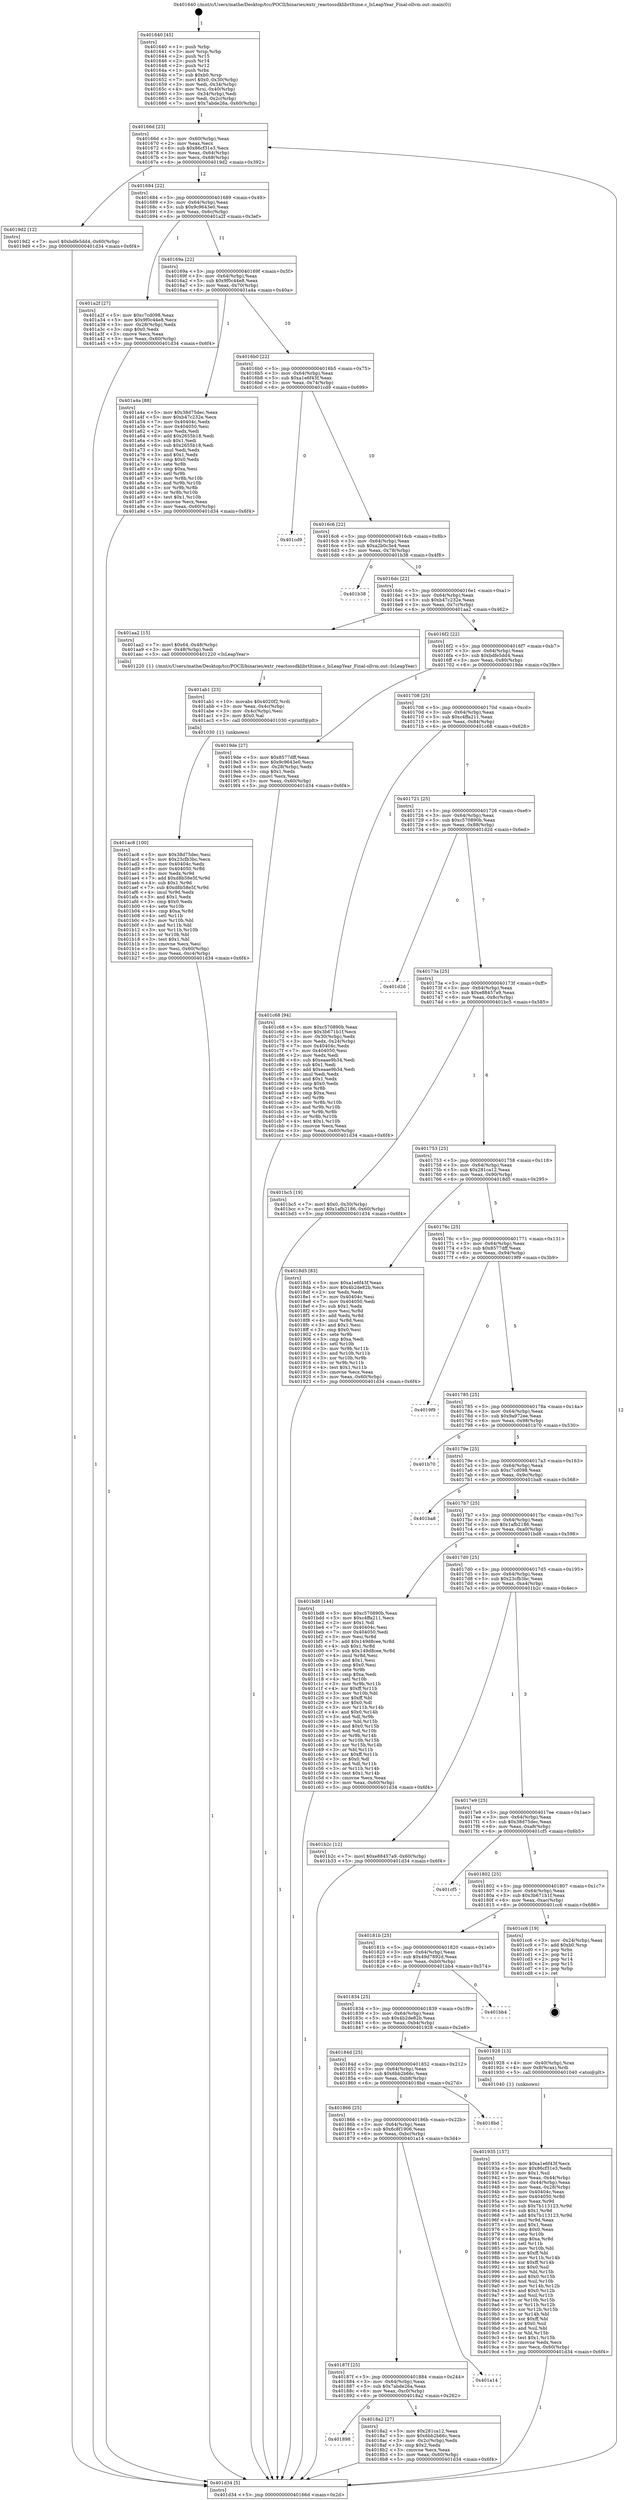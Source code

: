 digraph "0x401640" {
  label = "0x401640 (/mnt/c/Users/mathe/Desktop/tcc/POCII/binaries/extr_reactossdklibrtltime.c_IsLeapYear_Final-ollvm.out::main(0))"
  labelloc = "t"
  node[shape=record]

  Entry [label="",width=0.3,height=0.3,shape=circle,fillcolor=black,style=filled]
  "0x40166d" [label="{
     0x40166d [23]\l
     | [instrs]\l
     &nbsp;&nbsp;0x40166d \<+3\>: mov -0x60(%rbp),%eax\l
     &nbsp;&nbsp;0x401670 \<+2\>: mov %eax,%ecx\l
     &nbsp;&nbsp;0x401672 \<+6\>: sub $0x86cf31e3,%ecx\l
     &nbsp;&nbsp;0x401678 \<+3\>: mov %eax,-0x64(%rbp)\l
     &nbsp;&nbsp;0x40167b \<+3\>: mov %ecx,-0x68(%rbp)\l
     &nbsp;&nbsp;0x40167e \<+6\>: je 00000000004019d2 \<main+0x392\>\l
  }"]
  "0x4019d2" [label="{
     0x4019d2 [12]\l
     | [instrs]\l
     &nbsp;&nbsp;0x4019d2 \<+7\>: movl $0xbdfe5dd4,-0x60(%rbp)\l
     &nbsp;&nbsp;0x4019d9 \<+5\>: jmp 0000000000401d34 \<main+0x6f4\>\l
  }"]
  "0x401684" [label="{
     0x401684 [22]\l
     | [instrs]\l
     &nbsp;&nbsp;0x401684 \<+5\>: jmp 0000000000401689 \<main+0x49\>\l
     &nbsp;&nbsp;0x401689 \<+3\>: mov -0x64(%rbp),%eax\l
     &nbsp;&nbsp;0x40168c \<+5\>: sub $0x9c9643e0,%eax\l
     &nbsp;&nbsp;0x401691 \<+3\>: mov %eax,-0x6c(%rbp)\l
     &nbsp;&nbsp;0x401694 \<+6\>: je 0000000000401a2f \<main+0x3ef\>\l
  }"]
  Exit [label="",width=0.3,height=0.3,shape=circle,fillcolor=black,style=filled,peripheries=2]
  "0x401a2f" [label="{
     0x401a2f [27]\l
     | [instrs]\l
     &nbsp;&nbsp;0x401a2f \<+5\>: mov $0xc7cd098,%eax\l
     &nbsp;&nbsp;0x401a34 \<+5\>: mov $0x9f0c44e8,%ecx\l
     &nbsp;&nbsp;0x401a39 \<+3\>: mov -0x28(%rbp),%edx\l
     &nbsp;&nbsp;0x401a3c \<+3\>: cmp $0x0,%edx\l
     &nbsp;&nbsp;0x401a3f \<+3\>: cmove %ecx,%eax\l
     &nbsp;&nbsp;0x401a42 \<+3\>: mov %eax,-0x60(%rbp)\l
     &nbsp;&nbsp;0x401a45 \<+5\>: jmp 0000000000401d34 \<main+0x6f4\>\l
  }"]
  "0x40169a" [label="{
     0x40169a [22]\l
     | [instrs]\l
     &nbsp;&nbsp;0x40169a \<+5\>: jmp 000000000040169f \<main+0x5f\>\l
     &nbsp;&nbsp;0x40169f \<+3\>: mov -0x64(%rbp),%eax\l
     &nbsp;&nbsp;0x4016a2 \<+5\>: sub $0x9f0c44e8,%eax\l
     &nbsp;&nbsp;0x4016a7 \<+3\>: mov %eax,-0x70(%rbp)\l
     &nbsp;&nbsp;0x4016aa \<+6\>: je 0000000000401a4a \<main+0x40a\>\l
  }"]
  "0x401ac8" [label="{
     0x401ac8 [100]\l
     | [instrs]\l
     &nbsp;&nbsp;0x401ac8 \<+5\>: mov $0x38d75dec,%esi\l
     &nbsp;&nbsp;0x401acd \<+5\>: mov $0x23cfb3bc,%ecx\l
     &nbsp;&nbsp;0x401ad2 \<+7\>: mov 0x40404c,%edx\l
     &nbsp;&nbsp;0x401ad9 \<+8\>: mov 0x404050,%r8d\l
     &nbsp;&nbsp;0x401ae1 \<+3\>: mov %edx,%r9d\l
     &nbsp;&nbsp;0x401ae4 \<+7\>: add $0xd8b58e5f,%r9d\l
     &nbsp;&nbsp;0x401aeb \<+4\>: sub $0x1,%r9d\l
     &nbsp;&nbsp;0x401aef \<+7\>: sub $0xd8b58e5f,%r9d\l
     &nbsp;&nbsp;0x401af6 \<+4\>: imul %r9d,%edx\l
     &nbsp;&nbsp;0x401afa \<+3\>: and $0x1,%edx\l
     &nbsp;&nbsp;0x401afd \<+3\>: cmp $0x0,%edx\l
     &nbsp;&nbsp;0x401b00 \<+4\>: sete %r10b\l
     &nbsp;&nbsp;0x401b04 \<+4\>: cmp $0xa,%r8d\l
     &nbsp;&nbsp;0x401b08 \<+4\>: setl %r11b\l
     &nbsp;&nbsp;0x401b0c \<+3\>: mov %r10b,%bl\l
     &nbsp;&nbsp;0x401b0f \<+3\>: and %r11b,%bl\l
     &nbsp;&nbsp;0x401b12 \<+3\>: xor %r11b,%r10b\l
     &nbsp;&nbsp;0x401b15 \<+3\>: or %r10b,%bl\l
     &nbsp;&nbsp;0x401b18 \<+3\>: test $0x1,%bl\l
     &nbsp;&nbsp;0x401b1b \<+3\>: cmovne %ecx,%esi\l
     &nbsp;&nbsp;0x401b1e \<+3\>: mov %esi,-0x60(%rbp)\l
     &nbsp;&nbsp;0x401b21 \<+6\>: mov %eax,-0xc4(%rbp)\l
     &nbsp;&nbsp;0x401b27 \<+5\>: jmp 0000000000401d34 \<main+0x6f4\>\l
  }"]
  "0x401a4a" [label="{
     0x401a4a [88]\l
     | [instrs]\l
     &nbsp;&nbsp;0x401a4a \<+5\>: mov $0x38d75dec,%eax\l
     &nbsp;&nbsp;0x401a4f \<+5\>: mov $0xb47c232e,%ecx\l
     &nbsp;&nbsp;0x401a54 \<+7\>: mov 0x40404c,%edx\l
     &nbsp;&nbsp;0x401a5b \<+7\>: mov 0x404050,%esi\l
     &nbsp;&nbsp;0x401a62 \<+2\>: mov %edx,%edi\l
     &nbsp;&nbsp;0x401a64 \<+6\>: add $0x2655b18,%edi\l
     &nbsp;&nbsp;0x401a6a \<+3\>: sub $0x1,%edi\l
     &nbsp;&nbsp;0x401a6d \<+6\>: sub $0x2655b18,%edi\l
     &nbsp;&nbsp;0x401a73 \<+3\>: imul %edi,%edx\l
     &nbsp;&nbsp;0x401a76 \<+3\>: and $0x1,%edx\l
     &nbsp;&nbsp;0x401a79 \<+3\>: cmp $0x0,%edx\l
     &nbsp;&nbsp;0x401a7c \<+4\>: sete %r8b\l
     &nbsp;&nbsp;0x401a80 \<+3\>: cmp $0xa,%esi\l
     &nbsp;&nbsp;0x401a83 \<+4\>: setl %r9b\l
     &nbsp;&nbsp;0x401a87 \<+3\>: mov %r8b,%r10b\l
     &nbsp;&nbsp;0x401a8a \<+3\>: and %r9b,%r10b\l
     &nbsp;&nbsp;0x401a8d \<+3\>: xor %r9b,%r8b\l
     &nbsp;&nbsp;0x401a90 \<+3\>: or %r8b,%r10b\l
     &nbsp;&nbsp;0x401a93 \<+4\>: test $0x1,%r10b\l
     &nbsp;&nbsp;0x401a97 \<+3\>: cmovne %ecx,%eax\l
     &nbsp;&nbsp;0x401a9a \<+3\>: mov %eax,-0x60(%rbp)\l
     &nbsp;&nbsp;0x401a9d \<+5\>: jmp 0000000000401d34 \<main+0x6f4\>\l
  }"]
  "0x4016b0" [label="{
     0x4016b0 [22]\l
     | [instrs]\l
     &nbsp;&nbsp;0x4016b0 \<+5\>: jmp 00000000004016b5 \<main+0x75\>\l
     &nbsp;&nbsp;0x4016b5 \<+3\>: mov -0x64(%rbp),%eax\l
     &nbsp;&nbsp;0x4016b8 \<+5\>: sub $0xa1e6f43f,%eax\l
     &nbsp;&nbsp;0x4016bd \<+3\>: mov %eax,-0x74(%rbp)\l
     &nbsp;&nbsp;0x4016c0 \<+6\>: je 0000000000401cd9 \<main+0x699\>\l
  }"]
  "0x401ab1" [label="{
     0x401ab1 [23]\l
     | [instrs]\l
     &nbsp;&nbsp;0x401ab1 \<+10\>: movabs $0x4020f2,%rdi\l
     &nbsp;&nbsp;0x401abb \<+3\>: mov %eax,-0x4c(%rbp)\l
     &nbsp;&nbsp;0x401abe \<+3\>: mov -0x4c(%rbp),%esi\l
     &nbsp;&nbsp;0x401ac1 \<+2\>: mov $0x0,%al\l
     &nbsp;&nbsp;0x401ac3 \<+5\>: call 0000000000401030 \<printf@plt\>\l
     | [calls]\l
     &nbsp;&nbsp;0x401030 \{1\} (unknown)\l
  }"]
  "0x401cd9" [label="{
     0x401cd9\l
  }", style=dashed]
  "0x4016c6" [label="{
     0x4016c6 [22]\l
     | [instrs]\l
     &nbsp;&nbsp;0x4016c6 \<+5\>: jmp 00000000004016cb \<main+0x8b\>\l
     &nbsp;&nbsp;0x4016cb \<+3\>: mov -0x64(%rbp),%eax\l
     &nbsp;&nbsp;0x4016ce \<+5\>: sub $0xa2b0c3e4,%eax\l
     &nbsp;&nbsp;0x4016d3 \<+3\>: mov %eax,-0x78(%rbp)\l
     &nbsp;&nbsp;0x4016d6 \<+6\>: je 0000000000401b38 \<main+0x4f8\>\l
  }"]
  "0x401935" [label="{
     0x401935 [157]\l
     | [instrs]\l
     &nbsp;&nbsp;0x401935 \<+5\>: mov $0xa1e6f43f,%ecx\l
     &nbsp;&nbsp;0x40193a \<+5\>: mov $0x86cf31e3,%edx\l
     &nbsp;&nbsp;0x40193f \<+3\>: mov $0x1,%sil\l
     &nbsp;&nbsp;0x401942 \<+3\>: mov %eax,-0x44(%rbp)\l
     &nbsp;&nbsp;0x401945 \<+3\>: mov -0x44(%rbp),%eax\l
     &nbsp;&nbsp;0x401948 \<+3\>: mov %eax,-0x28(%rbp)\l
     &nbsp;&nbsp;0x40194b \<+7\>: mov 0x40404c,%eax\l
     &nbsp;&nbsp;0x401952 \<+8\>: mov 0x404050,%r8d\l
     &nbsp;&nbsp;0x40195a \<+3\>: mov %eax,%r9d\l
     &nbsp;&nbsp;0x40195d \<+7\>: sub $0x7b113123,%r9d\l
     &nbsp;&nbsp;0x401964 \<+4\>: sub $0x1,%r9d\l
     &nbsp;&nbsp;0x401968 \<+7\>: add $0x7b113123,%r9d\l
     &nbsp;&nbsp;0x40196f \<+4\>: imul %r9d,%eax\l
     &nbsp;&nbsp;0x401973 \<+3\>: and $0x1,%eax\l
     &nbsp;&nbsp;0x401976 \<+3\>: cmp $0x0,%eax\l
     &nbsp;&nbsp;0x401979 \<+4\>: sete %r10b\l
     &nbsp;&nbsp;0x40197d \<+4\>: cmp $0xa,%r8d\l
     &nbsp;&nbsp;0x401981 \<+4\>: setl %r11b\l
     &nbsp;&nbsp;0x401985 \<+3\>: mov %r10b,%bl\l
     &nbsp;&nbsp;0x401988 \<+3\>: xor $0xff,%bl\l
     &nbsp;&nbsp;0x40198b \<+3\>: mov %r11b,%r14b\l
     &nbsp;&nbsp;0x40198e \<+4\>: xor $0xff,%r14b\l
     &nbsp;&nbsp;0x401992 \<+4\>: xor $0x0,%sil\l
     &nbsp;&nbsp;0x401996 \<+3\>: mov %bl,%r15b\l
     &nbsp;&nbsp;0x401999 \<+4\>: and $0x0,%r15b\l
     &nbsp;&nbsp;0x40199d \<+3\>: and %sil,%r10b\l
     &nbsp;&nbsp;0x4019a0 \<+3\>: mov %r14b,%r12b\l
     &nbsp;&nbsp;0x4019a3 \<+4\>: and $0x0,%r12b\l
     &nbsp;&nbsp;0x4019a7 \<+3\>: and %sil,%r11b\l
     &nbsp;&nbsp;0x4019aa \<+3\>: or %r10b,%r15b\l
     &nbsp;&nbsp;0x4019ad \<+3\>: or %r11b,%r12b\l
     &nbsp;&nbsp;0x4019b0 \<+3\>: xor %r12b,%r15b\l
     &nbsp;&nbsp;0x4019b3 \<+3\>: or %r14b,%bl\l
     &nbsp;&nbsp;0x4019b6 \<+3\>: xor $0xff,%bl\l
     &nbsp;&nbsp;0x4019b9 \<+4\>: or $0x0,%sil\l
     &nbsp;&nbsp;0x4019bd \<+3\>: and %sil,%bl\l
     &nbsp;&nbsp;0x4019c0 \<+3\>: or %bl,%r15b\l
     &nbsp;&nbsp;0x4019c3 \<+4\>: test $0x1,%r15b\l
     &nbsp;&nbsp;0x4019c7 \<+3\>: cmovne %edx,%ecx\l
     &nbsp;&nbsp;0x4019ca \<+3\>: mov %ecx,-0x60(%rbp)\l
     &nbsp;&nbsp;0x4019cd \<+5\>: jmp 0000000000401d34 \<main+0x6f4\>\l
  }"]
  "0x401b38" [label="{
     0x401b38\l
  }", style=dashed]
  "0x4016dc" [label="{
     0x4016dc [22]\l
     | [instrs]\l
     &nbsp;&nbsp;0x4016dc \<+5\>: jmp 00000000004016e1 \<main+0xa1\>\l
     &nbsp;&nbsp;0x4016e1 \<+3\>: mov -0x64(%rbp),%eax\l
     &nbsp;&nbsp;0x4016e4 \<+5\>: sub $0xb47c232e,%eax\l
     &nbsp;&nbsp;0x4016e9 \<+3\>: mov %eax,-0x7c(%rbp)\l
     &nbsp;&nbsp;0x4016ec \<+6\>: je 0000000000401aa2 \<main+0x462\>\l
  }"]
  "0x401640" [label="{
     0x401640 [45]\l
     | [instrs]\l
     &nbsp;&nbsp;0x401640 \<+1\>: push %rbp\l
     &nbsp;&nbsp;0x401641 \<+3\>: mov %rsp,%rbp\l
     &nbsp;&nbsp;0x401644 \<+2\>: push %r15\l
     &nbsp;&nbsp;0x401646 \<+2\>: push %r14\l
     &nbsp;&nbsp;0x401648 \<+2\>: push %r12\l
     &nbsp;&nbsp;0x40164a \<+1\>: push %rbx\l
     &nbsp;&nbsp;0x40164b \<+7\>: sub $0xb0,%rsp\l
     &nbsp;&nbsp;0x401652 \<+7\>: movl $0x0,-0x30(%rbp)\l
     &nbsp;&nbsp;0x401659 \<+3\>: mov %edi,-0x34(%rbp)\l
     &nbsp;&nbsp;0x40165c \<+4\>: mov %rsi,-0x40(%rbp)\l
     &nbsp;&nbsp;0x401660 \<+3\>: mov -0x34(%rbp),%edi\l
     &nbsp;&nbsp;0x401663 \<+3\>: mov %edi,-0x2c(%rbp)\l
     &nbsp;&nbsp;0x401666 \<+7\>: movl $0x7abde26a,-0x60(%rbp)\l
  }"]
  "0x401aa2" [label="{
     0x401aa2 [15]\l
     | [instrs]\l
     &nbsp;&nbsp;0x401aa2 \<+7\>: movl $0x64,-0x48(%rbp)\l
     &nbsp;&nbsp;0x401aa9 \<+3\>: mov -0x48(%rbp),%edi\l
     &nbsp;&nbsp;0x401aac \<+5\>: call 0000000000401220 \<IsLeapYear\>\l
     | [calls]\l
     &nbsp;&nbsp;0x401220 \{1\} (/mnt/c/Users/mathe/Desktop/tcc/POCII/binaries/extr_reactossdklibrtltime.c_IsLeapYear_Final-ollvm.out::IsLeapYear)\l
  }"]
  "0x4016f2" [label="{
     0x4016f2 [22]\l
     | [instrs]\l
     &nbsp;&nbsp;0x4016f2 \<+5\>: jmp 00000000004016f7 \<main+0xb7\>\l
     &nbsp;&nbsp;0x4016f7 \<+3\>: mov -0x64(%rbp),%eax\l
     &nbsp;&nbsp;0x4016fa \<+5\>: sub $0xbdfe5dd4,%eax\l
     &nbsp;&nbsp;0x4016ff \<+3\>: mov %eax,-0x80(%rbp)\l
     &nbsp;&nbsp;0x401702 \<+6\>: je 00000000004019de \<main+0x39e\>\l
  }"]
  "0x401d34" [label="{
     0x401d34 [5]\l
     | [instrs]\l
     &nbsp;&nbsp;0x401d34 \<+5\>: jmp 000000000040166d \<main+0x2d\>\l
  }"]
  "0x4019de" [label="{
     0x4019de [27]\l
     | [instrs]\l
     &nbsp;&nbsp;0x4019de \<+5\>: mov $0x8577dff,%eax\l
     &nbsp;&nbsp;0x4019e3 \<+5\>: mov $0x9c9643e0,%ecx\l
     &nbsp;&nbsp;0x4019e8 \<+3\>: mov -0x28(%rbp),%edx\l
     &nbsp;&nbsp;0x4019eb \<+3\>: cmp $0x1,%edx\l
     &nbsp;&nbsp;0x4019ee \<+3\>: cmovl %ecx,%eax\l
     &nbsp;&nbsp;0x4019f1 \<+3\>: mov %eax,-0x60(%rbp)\l
     &nbsp;&nbsp;0x4019f4 \<+5\>: jmp 0000000000401d34 \<main+0x6f4\>\l
  }"]
  "0x401708" [label="{
     0x401708 [25]\l
     | [instrs]\l
     &nbsp;&nbsp;0x401708 \<+5\>: jmp 000000000040170d \<main+0xcd\>\l
     &nbsp;&nbsp;0x40170d \<+3\>: mov -0x64(%rbp),%eax\l
     &nbsp;&nbsp;0x401710 \<+5\>: sub $0xc4ffa211,%eax\l
     &nbsp;&nbsp;0x401715 \<+6\>: mov %eax,-0x84(%rbp)\l
     &nbsp;&nbsp;0x40171b \<+6\>: je 0000000000401c68 \<main+0x628\>\l
  }"]
  "0x401898" [label="{
     0x401898\l
  }", style=dashed]
  "0x401c68" [label="{
     0x401c68 [94]\l
     | [instrs]\l
     &nbsp;&nbsp;0x401c68 \<+5\>: mov $0xc570890b,%eax\l
     &nbsp;&nbsp;0x401c6d \<+5\>: mov $0x3b671b1f,%ecx\l
     &nbsp;&nbsp;0x401c72 \<+3\>: mov -0x30(%rbp),%edx\l
     &nbsp;&nbsp;0x401c75 \<+3\>: mov %edx,-0x24(%rbp)\l
     &nbsp;&nbsp;0x401c78 \<+7\>: mov 0x40404c,%edx\l
     &nbsp;&nbsp;0x401c7f \<+7\>: mov 0x404050,%esi\l
     &nbsp;&nbsp;0x401c86 \<+2\>: mov %edx,%edi\l
     &nbsp;&nbsp;0x401c88 \<+6\>: sub $0xeaae9b34,%edi\l
     &nbsp;&nbsp;0x401c8e \<+3\>: sub $0x1,%edi\l
     &nbsp;&nbsp;0x401c91 \<+6\>: add $0xeaae9b34,%edi\l
     &nbsp;&nbsp;0x401c97 \<+3\>: imul %edi,%edx\l
     &nbsp;&nbsp;0x401c9a \<+3\>: and $0x1,%edx\l
     &nbsp;&nbsp;0x401c9d \<+3\>: cmp $0x0,%edx\l
     &nbsp;&nbsp;0x401ca0 \<+4\>: sete %r8b\l
     &nbsp;&nbsp;0x401ca4 \<+3\>: cmp $0xa,%esi\l
     &nbsp;&nbsp;0x401ca7 \<+4\>: setl %r9b\l
     &nbsp;&nbsp;0x401cab \<+3\>: mov %r8b,%r10b\l
     &nbsp;&nbsp;0x401cae \<+3\>: and %r9b,%r10b\l
     &nbsp;&nbsp;0x401cb1 \<+3\>: xor %r9b,%r8b\l
     &nbsp;&nbsp;0x401cb4 \<+3\>: or %r8b,%r10b\l
     &nbsp;&nbsp;0x401cb7 \<+4\>: test $0x1,%r10b\l
     &nbsp;&nbsp;0x401cbb \<+3\>: cmovne %ecx,%eax\l
     &nbsp;&nbsp;0x401cbe \<+3\>: mov %eax,-0x60(%rbp)\l
     &nbsp;&nbsp;0x401cc1 \<+5\>: jmp 0000000000401d34 \<main+0x6f4\>\l
  }"]
  "0x401721" [label="{
     0x401721 [25]\l
     | [instrs]\l
     &nbsp;&nbsp;0x401721 \<+5\>: jmp 0000000000401726 \<main+0xe6\>\l
     &nbsp;&nbsp;0x401726 \<+3\>: mov -0x64(%rbp),%eax\l
     &nbsp;&nbsp;0x401729 \<+5\>: sub $0xc570890b,%eax\l
     &nbsp;&nbsp;0x40172e \<+6\>: mov %eax,-0x88(%rbp)\l
     &nbsp;&nbsp;0x401734 \<+6\>: je 0000000000401d2d \<main+0x6ed\>\l
  }"]
  "0x4018a2" [label="{
     0x4018a2 [27]\l
     | [instrs]\l
     &nbsp;&nbsp;0x4018a2 \<+5\>: mov $0x281ca12,%eax\l
     &nbsp;&nbsp;0x4018a7 \<+5\>: mov $0x6bb2b66c,%ecx\l
     &nbsp;&nbsp;0x4018ac \<+3\>: mov -0x2c(%rbp),%edx\l
     &nbsp;&nbsp;0x4018af \<+3\>: cmp $0x2,%edx\l
     &nbsp;&nbsp;0x4018b2 \<+3\>: cmovne %ecx,%eax\l
     &nbsp;&nbsp;0x4018b5 \<+3\>: mov %eax,-0x60(%rbp)\l
     &nbsp;&nbsp;0x4018b8 \<+5\>: jmp 0000000000401d34 \<main+0x6f4\>\l
  }"]
  "0x401d2d" [label="{
     0x401d2d\l
  }", style=dashed]
  "0x40173a" [label="{
     0x40173a [25]\l
     | [instrs]\l
     &nbsp;&nbsp;0x40173a \<+5\>: jmp 000000000040173f \<main+0xff\>\l
     &nbsp;&nbsp;0x40173f \<+3\>: mov -0x64(%rbp),%eax\l
     &nbsp;&nbsp;0x401742 \<+5\>: sub $0xe88457a9,%eax\l
     &nbsp;&nbsp;0x401747 \<+6\>: mov %eax,-0x8c(%rbp)\l
     &nbsp;&nbsp;0x40174d \<+6\>: je 0000000000401bc5 \<main+0x585\>\l
  }"]
  "0x40187f" [label="{
     0x40187f [25]\l
     | [instrs]\l
     &nbsp;&nbsp;0x40187f \<+5\>: jmp 0000000000401884 \<main+0x244\>\l
     &nbsp;&nbsp;0x401884 \<+3\>: mov -0x64(%rbp),%eax\l
     &nbsp;&nbsp;0x401887 \<+5\>: sub $0x7abde26a,%eax\l
     &nbsp;&nbsp;0x40188c \<+6\>: mov %eax,-0xc0(%rbp)\l
     &nbsp;&nbsp;0x401892 \<+6\>: je 00000000004018a2 \<main+0x262\>\l
  }"]
  "0x401bc5" [label="{
     0x401bc5 [19]\l
     | [instrs]\l
     &nbsp;&nbsp;0x401bc5 \<+7\>: movl $0x0,-0x30(%rbp)\l
     &nbsp;&nbsp;0x401bcc \<+7\>: movl $0x1afb2186,-0x60(%rbp)\l
     &nbsp;&nbsp;0x401bd3 \<+5\>: jmp 0000000000401d34 \<main+0x6f4\>\l
  }"]
  "0x401753" [label="{
     0x401753 [25]\l
     | [instrs]\l
     &nbsp;&nbsp;0x401753 \<+5\>: jmp 0000000000401758 \<main+0x118\>\l
     &nbsp;&nbsp;0x401758 \<+3\>: mov -0x64(%rbp),%eax\l
     &nbsp;&nbsp;0x40175b \<+5\>: sub $0x281ca12,%eax\l
     &nbsp;&nbsp;0x401760 \<+6\>: mov %eax,-0x90(%rbp)\l
     &nbsp;&nbsp;0x401766 \<+6\>: je 00000000004018d5 \<main+0x295\>\l
  }"]
  "0x401a14" [label="{
     0x401a14\l
  }", style=dashed]
  "0x4018d5" [label="{
     0x4018d5 [83]\l
     | [instrs]\l
     &nbsp;&nbsp;0x4018d5 \<+5\>: mov $0xa1e6f43f,%eax\l
     &nbsp;&nbsp;0x4018da \<+5\>: mov $0x4b2de82b,%ecx\l
     &nbsp;&nbsp;0x4018df \<+2\>: xor %edx,%edx\l
     &nbsp;&nbsp;0x4018e1 \<+7\>: mov 0x40404c,%esi\l
     &nbsp;&nbsp;0x4018e8 \<+7\>: mov 0x404050,%edi\l
     &nbsp;&nbsp;0x4018ef \<+3\>: sub $0x1,%edx\l
     &nbsp;&nbsp;0x4018f2 \<+3\>: mov %esi,%r8d\l
     &nbsp;&nbsp;0x4018f5 \<+3\>: add %edx,%r8d\l
     &nbsp;&nbsp;0x4018f8 \<+4\>: imul %r8d,%esi\l
     &nbsp;&nbsp;0x4018fc \<+3\>: and $0x1,%esi\l
     &nbsp;&nbsp;0x4018ff \<+3\>: cmp $0x0,%esi\l
     &nbsp;&nbsp;0x401902 \<+4\>: sete %r9b\l
     &nbsp;&nbsp;0x401906 \<+3\>: cmp $0xa,%edi\l
     &nbsp;&nbsp;0x401909 \<+4\>: setl %r10b\l
     &nbsp;&nbsp;0x40190d \<+3\>: mov %r9b,%r11b\l
     &nbsp;&nbsp;0x401910 \<+3\>: and %r10b,%r11b\l
     &nbsp;&nbsp;0x401913 \<+3\>: xor %r10b,%r9b\l
     &nbsp;&nbsp;0x401916 \<+3\>: or %r9b,%r11b\l
     &nbsp;&nbsp;0x401919 \<+4\>: test $0x1,%r11b\l
     &nbsp;&nbsp;0x40191d \<+3\>: cmovne %ecx,%eax\l
     &nbsp;&nbsp;0x401920 \<+3\>: mov %eax,-0x60(%rbp)\l
     &nbsp;&nbsp;0x401923 \<+5\>: jmp 0000000000401d34 \<main+0x6f4\>\l
  }"]
  "0x40176c" [label="{
     0x40176c [25]\l
     | [instrs]\l
     &nbsp;&nbsp;0x40176c \<+5\>: jmp 0000000000401771 \<main+0x131\>\l
     &nbsp;&nbsp;0x401771 \<+3\>: mov -0x64(%rbp),%eax\l
     &nbsp;&nbsp;0x401774 \<+5\>: sub $0x8577dff,%eax\l
     &nbsp;&nbsp;0x401779 \<+6\>: mov %eax,-0x94(%rbp)\l
     &nbsp;&nbsp;0x40177f \<+6\>: je 00000000004019f9 \<main+0x3b9\>\l
  }"]
  "0x401866" [label="{
     0x401866 [25]\l
     | [instrs]\l
     &nbsp;&nbsp;0x401866 \<+5\>: jmp 000000000040186b \<main+0x22b\>\l
     &nbsp;&nbsp;0x40186b \<+3\>: mov -0x64(%rbp),%eax\l
     &nbsp;&nbsp;0x40186e \<+5\>: sub $0x6c8f1906,%eax\l
     &nbsp;&nbsp;0x401873 \<+6\>: mov %eax,-0xbc(%rbp)\l
     &nbsp;&nbsp;0x401879 \<+6\>: je 0000000000401a14 \<main+0x3d4\>\l
  }"]
  "0x4019f9" [label="{
     0x4019f9\l
  }", style=dashed]
  "0x401785" [label="{
     0x401785 [25]\l
     | [instrs]\l
     &nbsp;&nbsp;0x401785 \<+5\>: jmp 000000000040178a \<main+0x14a\>\l
     &nbsp;&nbsp;0x40178a \<+3\>: mov -0x64(%rbp),%eax\l
     &nbsp;&nbsp;0x40178d \<+5\>: sub $0x9a972ee,%eax\l
     &nbsp;&nbsp;0x401792 \<+6\>: mov %eax,-0x98(%rbp)\l
     &nbsp;&nbsp;0x401798 \<+6\>: je 0000000000401b70 \<main+0x530\>\l
  }"]
  "0x4018bd" [label="{
     0x4018bd\l
  }", style=dashed]
  "0x401b70" [label="{
     0x401b70\l
  }", style=dashed]
  "0x40179e" [label="{
     0x40179e [25]\l
     | [instrs]\l
     &nbsp;&nbsp;0x40179e \<+5\>: jmp 00000000004017a3 \<main+0x163\>\l
     &nbsp;&nbsp;0x4017a3 \<+3\>: mov -0x64(%rbp),%eax\l
     &nbsp;&nbsp;0x4017a6 \<+5\>: sub $0xc7cd098,%eax\l
     &nbsp;&nbsp;0x4017ab \<+6\>: mov %eax,-0x9c(%rbp)\l
     &nbsp;&nbsp;0x4017b1 \<+6\>: je 0000000000401ba8 \<main+0x568\>\l
  }"]
  "0x40184d" [label="{
     0x40184d [25]\l
     | [instrs]\l
     &nbsp;&nbsp;0x40184d \<+5\>: jmp 0000000000401852 \<main+0x212\>\l
     &nbsp;&nbsp;0x401852 \<+3\>: mov -0x64(%rbp),%eax\l
     &nbsp;&nbsp;0x401855 \<+5\>: sub $0x6bb2b66c,%eax\l
     &nbsp;&nbsp;0x40185a \<+6\>: mov %eax,-0xb8(%rbp)\l
     &nbsp;&nbsp;0x401860 \<+6\>: je 00000000004018bd \<main+0x27d\>\l
  }"]
  "0x401ba8" [label="{
     0x401ba8\l
  }", style=dashed]
  "0x4017b7" [label="{
     0x4017b7 [25]\l
     | [instrs]\l
     &nbsp;&nbsp;0x4017b7 \<+5\>: jmp 00000000004017bc \<main+0x17c\>\l
     &nbsp;&nbsp;0x4017bc \<+3\>: mov -0x64(%rbp),%eax\l
     &nbsp;&nbsp;0x4017bf \<+5\>: sub $0x1afb2186,%eax\l
     &nbsp;&nbsp;0x4017c4 \<+6\>: mov %eax,-0xa0(%rbp)\l
     &nbsp;&nbsp;0x4017ca \<+6\>: je 0000000000401bd8 \<main+0x598\>\l
  }"]
  "0x401928" [label="{
     0x401928 [13]\l
     | [instrs]\l
     &nbsp;&nbsp;0x401928 \<+4\>: mov -0x40(%rbp),%rax\l
     &nbsp;&nbsp;0x40192c \<+4\>: mov 0x8(%rax),%rdi\l
     &nbsp;&nbsp;0x401930 \<+5\>: call 0000000000401040 \<atoi@plt\>\l
     | [calls]\l
     &nbsp;&nbsp;0x401040 \{1\} (unknown)\l
  }"]
  "0x401bd8" [label="{
     0x401bd8 [144]\l
     | [instrs]\l
     &nbsp;&nbsp;0x401bd8 \<+5\>: mov $0xc570890b,%eax\l
     &nbsp;&nbsp;0x401bdd \<+5\>: mov $0xc4ffa211,%ecx\l
     &nbsp;&nbsp;0x401be2 \<+2\>: mov $0x1,%dl\l
     &nbsp;&nbsp;0x401be4 \<+7\>: mov 0x40404c,%esi\l
     &nbsp;&nbsp;0x401beb \<+7\>: mov 0x404050,%edi\l
     &nbsp;&nbsp;0x401bf2 \<+3\>: mov %esi,%r8d\l
     &nbsp;&nbsp;0x401bf5 \<+7\>: add $0x149d8cee,%r8d\l
     &nbsp;&nbsp;0x401bfc \<+4\>: sub $0x1,%r8d\l
     &nbsp;&nbsp;0x401c00 \<+7\>: sub $0x149d8cee,%r8d\l
     &nbsp;&nbsp;0x401c07 \<+4\>: imul %r8d,%esi\l
     &nbsp;&nbsp;0x401c0b \<+3\>: and $0x1,%esi\l
     &nbsp;&nbsp;0x401c0e \<+3\>: cmp $0x0,%esi\l
     &nbsp;&nbsp;0x401c11 \<+4\>: sete %r9b\l
     &nbsp;&nbsp;0x401c15 \<+3\>: cmp $0xa,%edi\l
     &nbsp;&nbsp;0x401c18 \<+4\>: setl %r10b\l
     &nbsp;&nbsp;0x401c1c \<+3\>: mov %r9b,%r11b\l
     &nbsp;&nbsp;0x401c1f \<+4\>: xor $0xff,%r11b\l
     &nbsp;&nbsp;0x401c23 \<+3\>: mov %r10b,%bl\l
     &nbsp;&nbsp;0x401c26 \<+3\>: xor $0xff,%bl\l
     &nbsp;&nbsp;0x401c29 \<+3\>: xor $0x0,%dl\l
     &nbsp;&nbsp;0x401c2c \<+3\>: mov %r11b,%r14b\l
     &nbsp;&nbsp;0x401c2f \<+4\>: and $0x0,%r14b\l
     &nbsp;&nbsp;0x401c33 \<+3\>: and %dl,%r9b\l
     &nbsp;&nbsp;0x401c36 \<+3\>: mov %bl,%r15b\l
     &nbsp;&nbsp;0x401c39 \<+4\>: and $0x0,%r15b\l
     &nbsp;&nbsp;0x401c3d \<+3\>: and %dl,%r10b\l
     &nbsp;&nbsp;0x401c40 \<+3\>: or %r9b,%r14b\l
     &nbsp;&nbsp;0x401c43 \<+3\>: or %r10b,%r15b\l
     &nbsp;&nbsp;0x401c46 \<+3\>: xor %r15b,%r14b\l
     &nbsp;&nbsp;0x401c49 \<+3\>: or %bl,%r11b\l
     &nbsp;&nbsp;0x401c4c \<+4\>: xor $0xff,%r11b\l
     &nbsp;&nbsp;0x401c50 \<+3\>: or $0x0,%dl\l
     &nbsp;&nbsp;0x401c53 \<+3\>: and %dl,%r11b\l
     &nbsp;&nbsp;0x401c56 \<+3\>: or %r11b,%r14b\l
     &nbsp;&nbsp;0x401c59 \<+4\>: test $0x1,%r14b\l
     &nbsp;&nbsp;0x401c5d \<+3\>: cmovne %ecx,%eax\l
     &nbsp;&nbsp;0x401c60 \<+3\>: mov %eax,-0x60(%rbp)\l
     &nbsp;&nbsp;0x401c63 \<+5\>: jmp 0000000000401d34 \<main+0x6f4\>\l
  }"]
  "0x4017d0" [label="{
     0x4017d0 [25]\l
     | [instrs]\l
     &nbsp;&nbsp;0x4017d0 \<+5\>: jmp 00000000004017d5 \<main+0x195\>\l
     &nbsp;&nbsp;0x4017d5 \<+3\>: mov -0x64(%rbp),%eax\l
     &nbsp;&nbsp;0x4017d8 \<+5\>: sub $0x23cfb3bc,%eax\l
     &nbsp;&nbsp;0x4017dd \<+6\>: mov %eax,-0xa4(%rbp)\l
     &nbsp;&nbsp;0x4017e3 \<+6\>: je 0000000000401b2c \<main+0x4ec\>\l
  }"]
  "0x401834" [label="{
     0x401834 [25]\l
     | [instrs]\l
     &nbsp;&nbsp;0x401834 \<+5\>: jmp 0000000000401839 \<main+0x1f9\>\l
     &nbsp;&nbsp;0x401839 \<+3\>: mov -0x64(%rbp),%eax\l
     &nbsp;&nbsp;0x40183c \<+5\>: sub $0x4b2de82b,%eax\l
     &nbsp;&nbsp;0x401841 \<+6\>: mov %eax,-0xb4(%rbp)\l
     &nbsp;&nbsp;0x401847 \<+6\>: je 0000000000401928 \<main+0x2e8\>\l
  }"]
  "0x401b2c" [label="{
     0x401b2c [12]\l
     | [instrs]\l
     &nbsp;&nbsp;0x401b2c \<+7\>: movl $0xe88457a9,-0x60(%rbp)\l
     &nbsp;&nbsp;0x401b33 \<+5\>: jmp 0000000000401d34 \<main+0x6f4\>\l
  }"]
  "0x4017e9" [label="{
     0x4017e9 [25]\l
     | [instrs]\l
     &nbsp;&nbsp;0x4017e9 \<+5\>: jmp 00000000004017ee \<main+0x1ae\>\l
     &nbsp;&nbsp;0x4017ee \<+3\>: mov -0x64(%rbp),%eax\l
     &nbsp;&nbsp;0x4017f1 \<+5\>: sub $0x38d75dec,%eax\l
     &nbsp;&nbsp;0x4017f6 \<+6\>: mov %eax,-0xa8(%rbp)\l
     &nbsp;&nbsp;0x4017fc \<+6\>: je 0000000000401cf5 \<main+0x6b5\>\l
  }"]
  "0x401bb4" [label="{
     0x401bb4\l
  }", style=dashed]
  "0x401cf5" [label="{
     0x401cf5\l
  }", style=dashed]
  "0x401802" [label="{
     0x401802 [25]\l
     | [instrs]\l
     &nbsp;&nbsp;0x401802 \<+5\>: jmp 0000000000401807 \<main+0x1c7\>\l
     &nbsp;&nbsp;0x401807 \<+3\>: mov -0x64(%rbp),%eax\l
     &nbsp;&nbsp;0x40180a \<+5\>: sub $0x3b671b1f,%eax\l
     &nbsp;&nbsp;0x40180f \<+6\>: mov %eax,-0xac(%rbp)\l
     &nbsp;&nbsp;0x401815 \<+6\>: je 0000000000401cc6 \<main+0x686\>\l
  }"]
  "0x40181b" [label="{
     0x40181b [25]\l
     | [instrs]\l
     &nbsp;&nbsp;0x40181b \<+5\>: jmp 0000000000401820 \<main+0x1e0\>\l
     &nbsp;&nbsp;0x401820 \<+3\>: mov -0x64(%rbp),%eax\l
     &nbsp;&nbsp;0x401823 \<+5\>: sub $0x49d7892d,%eax\l
     &nbsp;&nbsp;0x401828 \<+6\>: mov %eax,-0xb0(%rbp)\l
     &nbsp;&nbsp;0x40182e \<+6\>: je 0000000000401bb4 \<main+0x574\>\l
  }"]
  "0x401cc6" [label="{
     0x401cc6 [19]\l
     | [instrs]\l
     &nbsp;&nbsp;0x401cc6 \<+3\>: mov -0x24(%rbp),%eax\l
     &nbsp;&nbsp;0x401cc9 \<+7\>: add $0xb0,%rsp\l
     &nbsp;&nbsp;0x401cd0 \<+1\>: pop %rbx\l
     &nbsp;&nbsp;0x401cd1 \<+2\>: pop %r12\l
     &nbsp;&nbsp;0x401cd3 \<+2\>: pop %r14\l
     &nbsp;&nbsp;0x401cd5 \<+2\>: pop %r15\l
     &nbsp;&nbsp;0x401cd7 \<+1\>: pop %rbp\l
     &nbsp;&nbsp;0x401cd8 \<+1\>: ret\l
  }"]
  Entry -> "0x401640" [label=" 1"]
  "0x40166d" -> "0x4019d2" [label=" 1"]
  "0x40166d" -> "0x401684" [label=" 12"]
  "0x401cc6" -> Exit [label=" 1"]
  "0x401684" -> "0x401a2f" [label=" 1"]
  "0x401684" -> "0x40169a" [label=" 11"]
  "0x401c68" -> "0x401d34" [label=" 1"]
  "0x40169a" -> "0x401a4a" [label=" 1"]
  "0x40169a" -> "0x4016b0" [label=" 10"]
  "0x401bd8" -> "0x401d34" [label=" 1"]
  "0x4016b0" -> "0x401cd9" [label=" 0"]
  "0x4016b0" -> "0x4016c6" [label=" 10"]
  "0x401bc5" -> "0x401d34" [label=" 1"]
  "0x4016c6" -> "0x401b38" [label=" 0"]
  "0x4016c6" -> "0x4016dc" [label=" 10"]
  "0x401b2c" -> "0x401d34" [label=" 1"]
  "0x4016dc" -> "0x401aa2" [label=" 1"]
  "0x4016dc" -> "0x4016f2" [label=" 9"]
  "0x401ac8" -> "0x401d34" [label=" 1"]
  "0x4016f2" -> "0x4019de" [label=" 1"]
  "0x4016f2" -> "0x401708" [label=" 8"]
  "0x401ab1" -> "0x401ac8" [label=" 1"]
  "0x401708" -> "0x401c68" [label=" 1"]
  "0x401708" -> "0x401721" [label=" 7"]
  "0x401aa2" -> "0x401ab1" [label=" 1"]
  "0x401721" -> "0x401d2d" [label=" 0"]
  "0x401721" -> "0x40173a" [label=" 7"]
  "0x401a4a" -> "0x401d34" [label=" 1"]
  "0x40173a" -> "0x401bc5" [label=" 1"]
  "0x40173a" -> "0x401753" [label=" 6"]
  "0x4019de" -> "0x401d34" [label=" 1"]
  "0x401753" -> "0x4018d5" [label=" 1"]
  "0x401753" -> "0x40176c" [label=" 5"]
  "0x4019d2" -> "0x401d34" [label=" 1"]
  "0x40176c" -> "0x4019f9" [label=" 0"]
  "0x40176c" -> "0x401785" [label=" 5"]
  "0x401928" -> "0x401935" [label=" 1"]
  "0x401785" -> "0x401b70" [label=" 0"]
  "0x401785" -> "0x40179e" [label=" 5"]
  "0x4018d5" -> "0x401d34" [label=" 1"]
  "0x40179e" -> "0x401ba8" [label=" 0"]
  "0x40179e" -> "0x4017b7" [label=" 5"]
  "0x401640" -> "0x40166d" [label=" 1"]
  "0x4017b7" -> "0x401bd8" [label=" 1"]
  "0x4017b7" -> "0x4017d0" [label=" 4"]
  "0x4018a2" -> "0x401d34" [label=" 1"]
  "0x4017d0" -> "0x401b2c" [label=" 1"]
  "0x4017d0" -> "0x4017e9" [label=" 3"]
  "0x40187f" -> "0x4018a2" [label=" 1"]
  "0x4017e9" -> "0x401cf5" [label=" 0"]
  "0x4017e9" -> "0x401802" [label=" 3"]
  "0x401a2f" -> "0x401d34" [label=" 1"]
  "0x401802" -> "0x401cc6" [label=" 1"]
  "0x401802" -> "0x40181b" [label=" 2"]
  "0x401866" -> "0x40187f" [label=" 1"]
  "0x40181b" -> "0x401bb4" [label=" 0"]
  "0x40181b" -> "0x401834" [label=" 2"]
  "0x40187f" -> "0x401898" [label=" 0"]
  "0x401834" -> "0x401928" [label=" 1"]
  "0x401834" -> "0x40184d" [label=" 1"]
  "0x401d34" -> "0x40166d" [label=" 12"]
  "0x40184d" -> "0x4018bd" [label=" 0"]
  "0x40184d" -> "0x401866" [label=" 1"]
  "0x401935" -> "0x401d34" [label=" 1"]
  "0x401866" -> "0x401a14" [label=" 0"]
}
